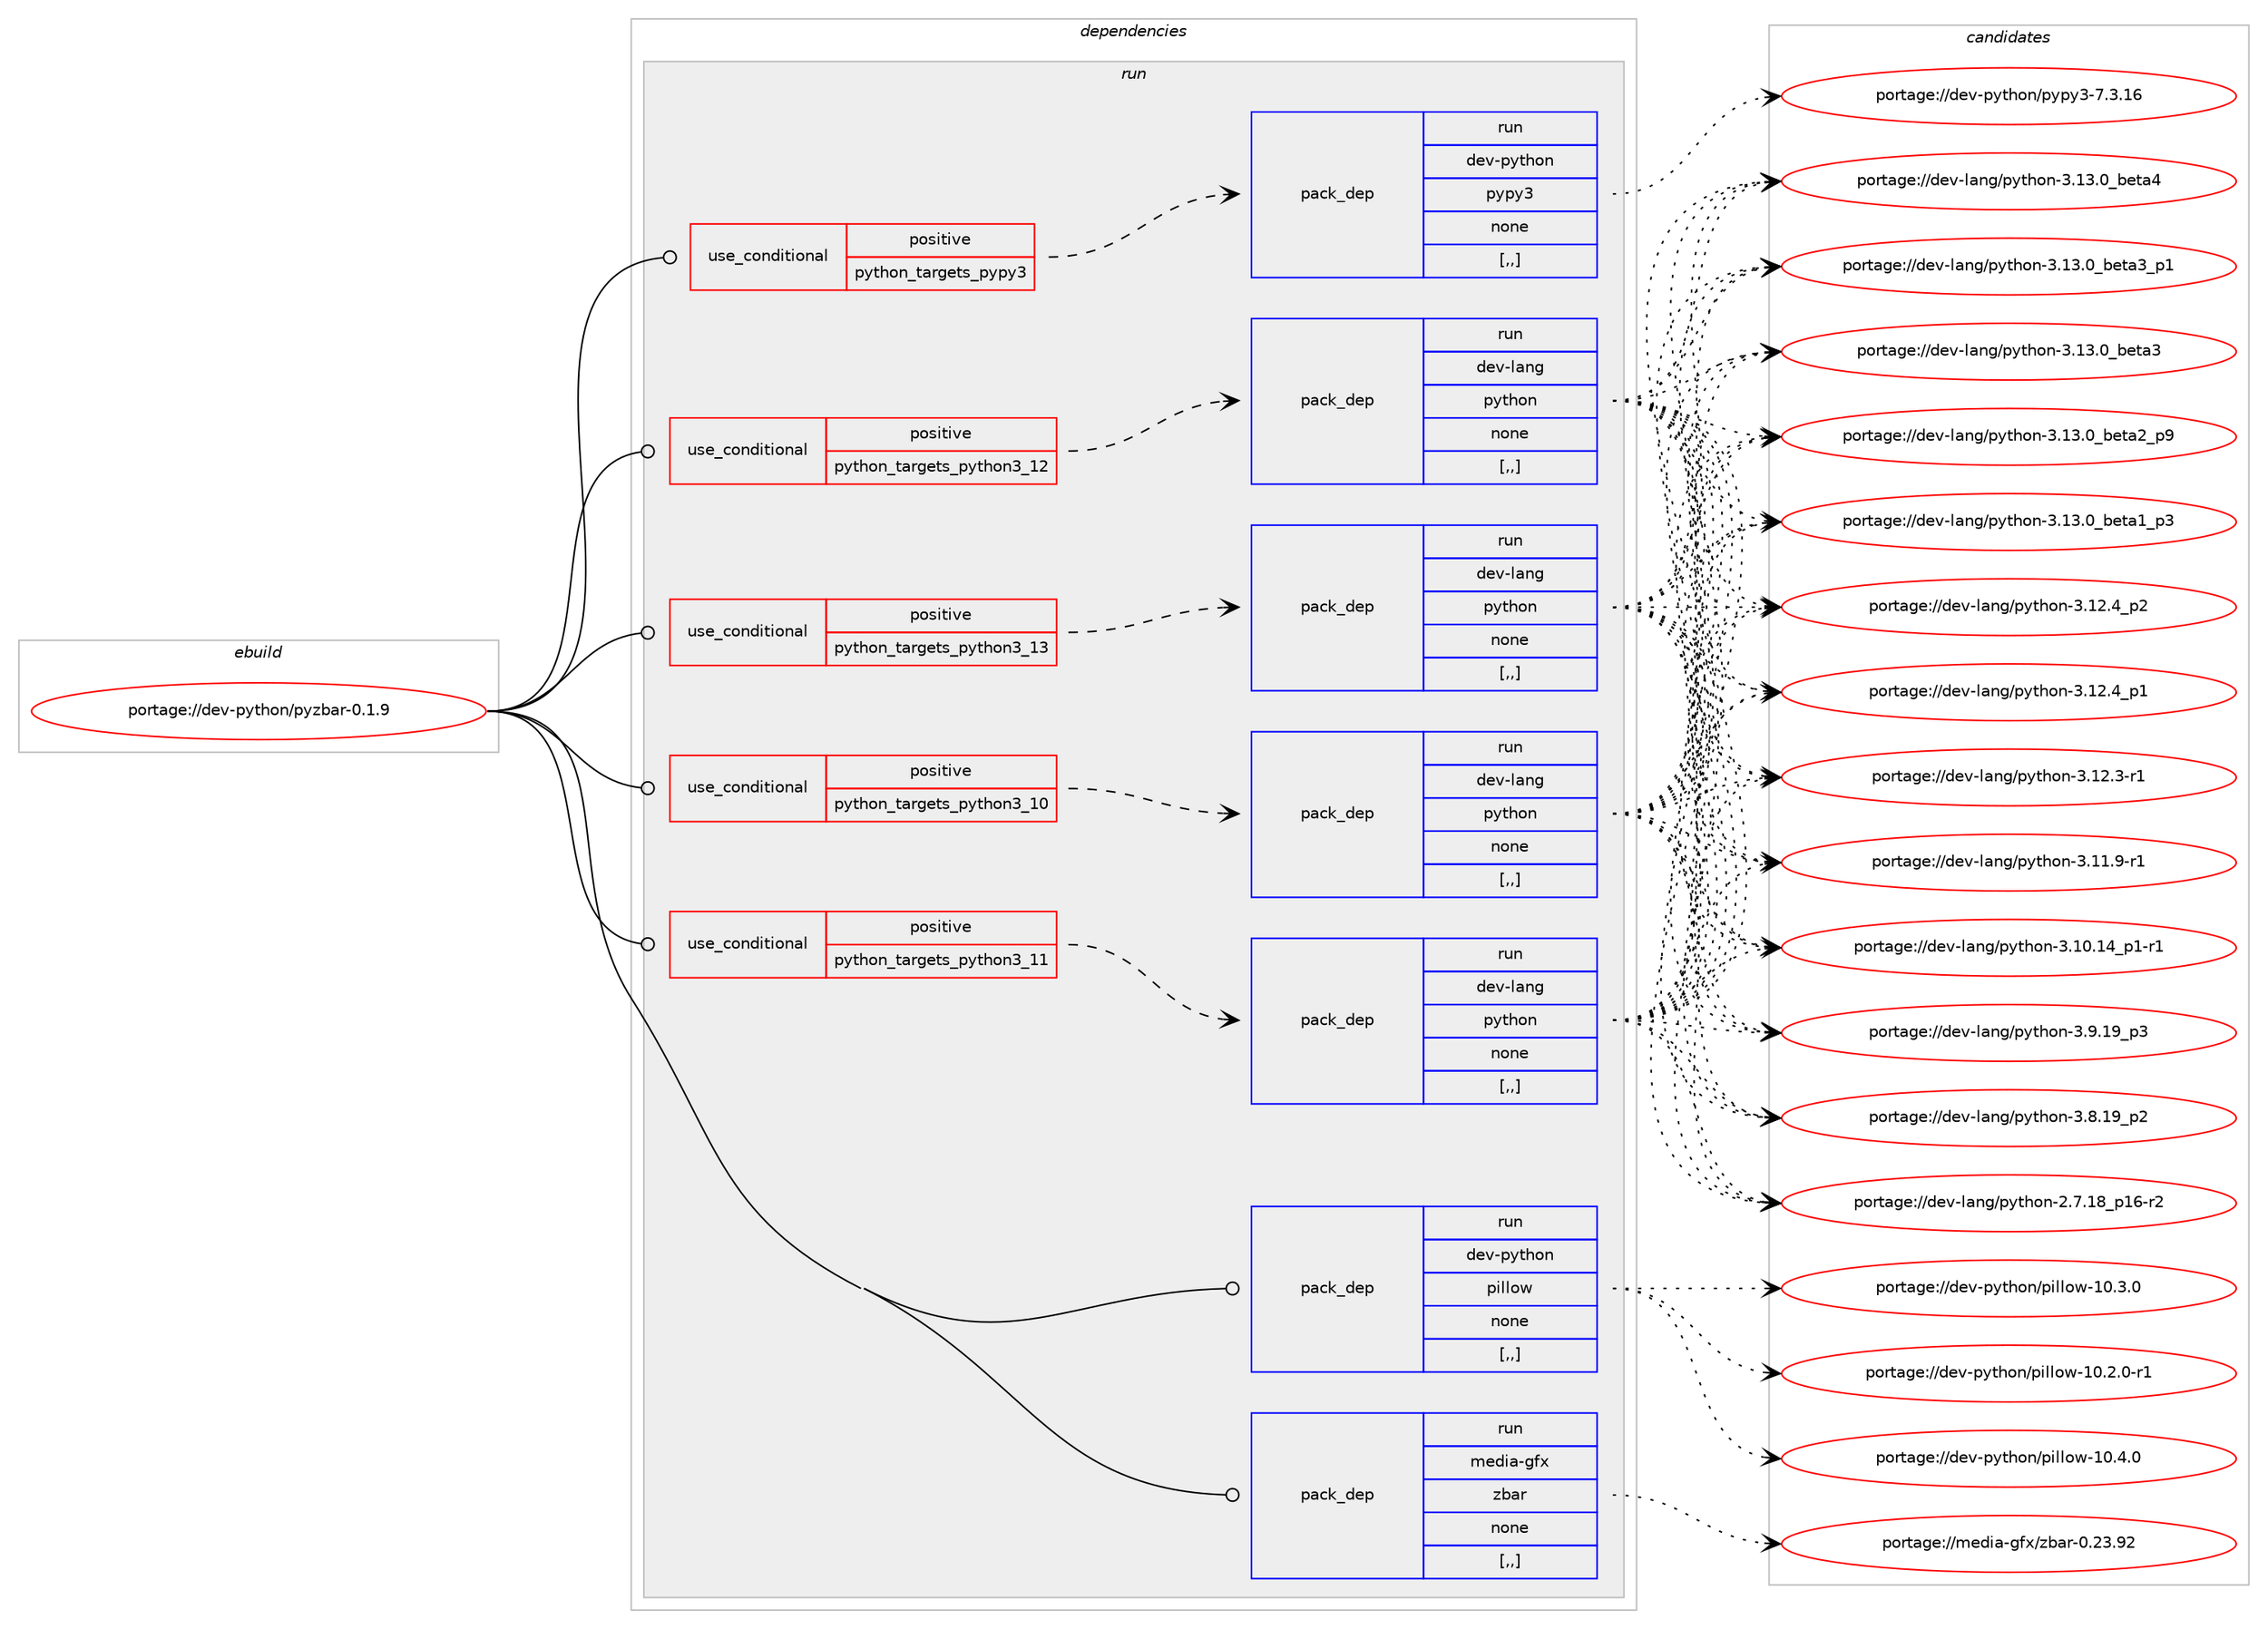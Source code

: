 digraph prolog {

# *************
# Graph options
# *************

newrank=true;
concentrate=true;
compound=true;
graph [rankdir=LR,fontname=Helvetica,fontsize=10,ranksep=1.5];#, ranksep=2.5, nodesep=0.2];
edge  [arrowhead=vee];
node  [fontname=Helvetica,fontsize=10];

# **********
# The ebuild
# **********

subgraph cluster_leftcol {
color=gray;
label=<<i>ebuild</i>>;
id [label="portage://dev-python/pyzbar-0.1.9", color=red, width=4, href="../dev-python/pyzbar-0.1.9.svg"];
}

# ****************
# The dependencies
# ****************

subgraph cluster_midcol {
color=gray;
label=<<i>dependencies</i>>;
subgraph cluster_compile {
fillcolor="#eeeeee";
style=filled;
label=<<i>compile</i>>;
}
subgraph cluster_compileandrun {
fillcolor="#eeeeee";
style=filled;
label=<<i>compile and run</i>>;
}
subgraph cluster_run {
fillcolor="#eeeeee";
style=filled;
label=<<i>run</i>>;
subgraph cond38740 {
dependency161305 [label=<<TABLE BORDER="0" CELLBORDER="1" CELLSPACING="0" CELLPADDING="4"><TR><TD ROWSPAN="3" CELLPADDING="10">use_conditional</TD></TR><TR><TD>positive</TD></TR><TR><TD>python_targets_pypy3</TD></TR></TABLE>>, shape=none, color=red];
subgraph pack121293 {
dependency161306 [label=<<TABLE BORDER="0" CELLBORDER="1" CELLSPACING="0" CELLPADDING="4" WIDTH="220"><TR><TD ROWSPAN="6" CELLPADDING="30">pack_dep</TD></TR><TR><TD WIDTH="110">run</TD></TR><TR><TD>dev-python</TD></TR><TR><TD>pypy3</TD></TR><TR><TD>none</TD></TR><TR><TD>[,,]</TD></TR></TABLE>>, shape=none, color=blue];
}
dependency161305:e -> dependency161306:w [weight=20,style="dashed",arrowhead="vee"];
}
id:e -> dependency161305:w [weight=20,style="solid",arrowhead="odot"];
subgraph cond38741 {
dependency161307 [label=<<TABLE BORDER="0" CELLBORDER="1" CELLSPACING="0" CELLPADDING="4"><TR><TD ROWSPAN="3" CELLPADDING="10">use_conditional</TD></TR><TR><TD>positive</TD></TR><TR><TD>python_targets_python3_10</TD></TR></TABLE>>, shape=none, color=red];
subgraph pack121294 {
dependency161308 [label=<<TABLE BORDER="0" CELLBORDER="1" CELLSPACING="0" CELLPADDING="4" WIDTH="220"><TR><TD ROWSPAN="6" CELLPADDING="30">pack_dep</TD></TR><TR><TD WIDTH="110">run</TD></TR><TR><TD>dev-lang</TD></TR><TR><TD>python</TD></TR><TR><TD>none</TD></TR><TR><TD>[,,]</TD></TR></TABLE>>, shape=none, color=blue];
}
dependency161307:e -> dependency161308:w [weight=20,style="dashed",arrowhead="vee"];
}
id:e -> dependency161307:w [weight=20,style="solid",arrowhead="odot"];
subgraph cond38742 {
dependency161309 [label=<<TABLE BORDER="0" CELLBORDER="1" CELLSPACING="0" CELLPADDING="4"><TR><TD ROWSPAN="3" CELLPADDING="10">use_conditional</TD></TR><TR><TD>positive</TD></TR><TR><TD>python_targets_python3_11</TD></TR></TABLE>>, shape=none, color=red];
subgraph pack121295 {
dependency161310 [label=<<TABLE BORDER="0" CELLBORDER="1" CELLSPACING="0" CELLPADDING="4" WIDTH="220"><TR><TD ROWSPAN="6" CELLPADDING="30">pack_dep</TD></TR><TR><TD WIDTH="110">run</TD></TR><TR><TD>dev-lang</TD></TR><TR><TD>python</TD></TR><TR><TD>none</TD></TR><TR><TD>[,,]</TD></TR></TABLE>>, shape=none, color=blue];
}
dependency161309:e -> dependency161310:w [weight=20,style="dashed",arrowhead="vee"];
}
id:e -> dependency161309:w [weight=20,style="solid",arrowhead="odot"];
subgraph cond38743 {
dependency161311 [label=<<TABLE BORDER="0" CELLBORDER="1" CELLSPACING="0" CELLPADDING="4"><TR><TD ROWSPAN="3" CELLPADDING="10">use_conditional</TD></TR><TR><TD>positive</TD></TR><TR><TD>python_targets_python3_12</TD></TR></TABLE>>, shape=none, color=red];
subgraph pack121296 {
dependency161312 [label=<<TABLE BORDER="0" CELLBORDER="1" CELLSPACING="0" CELLPADDING="4" WIDTH="220"><TR><TD ROWSPAN="6" CELLPADDING="30">pack_dep</TD></TR><TR><TD WIDTH="110">run</TD></TR><TR><TD>dev-lang</TD></TR><TR><TD>python</TD></TR><TR><TD>none</TD></TR><TR><TD>[,,]</TD></TR></TABLE>>, shape=none, color=blue];
}
dependency161311:e -> dependency161312:w [weight=20,style="dashed",arrowhead="vee"];
}
id:e -> dependency161311:w [weight=20,style="solid",arrowhead="odot"];
subgraph cond38744 {
dependency161313 [label=<<TABLE BORDER="0" CELLBORDER="1" CELLSPACING="0" CELLPADDING="4"><TR><TD ROWSPAN="3" CELLPADDING="10">use_conditional</TD></TR><TR><TD>positive</TD></TR><TR><TD>python_targets_python3_13</TD></TR></TABLE>>, shape=none, color=red];
subgraph pack121297 {
dependency161314 [label=<<TABLE BORDER="0" CELLBORDER="1" CELLSPACING="0" CELLPADDING="4" WIDTH="220"><TR><TD ROWSPAN="6" CELLPADDING="30">pack_dep</TD></TR><TR><TD WIDTH="110">run</TD></TR><TR><TD>dev-lang</TD></TR><TR><TD>python</TD></TR><TR><TD>none</TD></TR><TR><TD>[,,]</TD></TR></TABLE>>, shape=none, color=blue];
}
dependency161313:e -> dependency161314:w [weight=20,style="dashed",arrowhead="vee"];
}
id:e -> dependency161313:w [weight=20,style="solid",arrowhead="odot"];
subgraph pack121298 {
dependency161315 [label=<<TABLE BORDER="0" CELLBORDER="1" CELLSPACING="0" CELLPADDING="4" WIDTH="220"><TR><TD ROWSPAN="6" CELLPADDING="30">pack_dep</TD></TR><TR><TD WIDTH="110">run</TD></TR><TR><TD>dev-python</TD></TR><TR><TD>pillow</TD></TR><TR><TD>none</TD></TR><TR><TD>[,,]</TD></TR></TABLE>>, shape=none, color=blue];
}
id:e -> dependency161315:w [weight=20,style="solid",arrowhead="odot"];
subgraph pack121299 {
dependency161316 [label=<<TABLE BORDER="0" CELLBORDER="1" CELLSPACING="0" CELLPADDING="4" WIDTH="220"><TR><TD ROWSPAN="6" CELLPADDING="30">pack_dep</TD></TR><TR><TD WIDTH="110">run</TD></TR><TR><TD>media-gfx</TD></TR><TR><TD>zbar</TD></TR><TR><TD>none</TD></TR><TR><TD>[,,]</TD></TR></TABLE>>, shape=none, color=blue];
}
id:e -> dependency161316:w [weight=20,style="solid",arrowhead="odot"];
}
}

# **************
# The candidates
# **************

subgraph cluster_choices {
rank=same;
color=gray;
label=<<i>candidates</i>>;

subgraph choice121293 {
color=black;
nodesep=1;
choice10010111845112121116104111110471121211121215145554651464954 [label="portage://dev-python/pypy3-7.3.16", color=red, width=4,href="../dev-python/pypy3-7.3.16.svg"];
dependency161306:e -> choice10010111845112121116104111110471121211121215145554651464954:w [style=dotted,weight="100"];
}
subgraph choice121294 {
color=black;
nodesep=1;
choice1001011184510897110103471121211161041111104551464951464895981011169752 [label="portage://dev-lang/python-3.13.0_beta4", color=red, width=4,href="../dev-lang/python-3.13.0_beta4.svg"];
choice10010111845108971101034711212111610411111045514649514648959810111697519511249 [label="portage://dev-lang/python-3.13.0_beta3_p1", color=red, width=4,href="../dev-lang/python-3.13.0_beta3_p1.svg"];
choice1001011184510897110103471121211161041111104551464951464895981011169751 [label="portage://dev-lang/python-3.13.0_beta3", color=red, width=4,href="../dev-lang/python-3.13.0_beta3.svg"];
choice10010111845108971101034711212111610411111045514649514648959810111697509511257 [label="portage://dev-lang/python-3.13.0_beta2_p9", color=red, width=4,href="../dev-lang/python-3.13.0_beta2_p9.svg"];
choice10010111845108971101034711212111610411111045514649514648959810111697499511251 [label="portage://dev-lang/python-3.13.0_beta1_p3", color=red, width=4,href="../dev-lang/python-3.13.0_beta1_p3.svg"];
choice100101118451089711010347112121116104111110455146495046529511250 [label="portage://dev-lang/python-3.12.4_p2", color=red, width=4,href="../dev-lang/python-3.12.4_p2.svg"];
choice100101118451089711010347112121116104111110455146495046529511249 [label="portage://dev-lang/python-3.12.4_p1", color=red, width=4,href="../dev-lang/python-3.12.4_p1.svg"];
choice100101118451089711010347112121116104111110455146495046514511449 [label="portage://dev-lang/python-3.12.3-r1", color=red, width=4,href="../dev-lang/python-3.12.3-r1.svg"];
choice100101118451089711010347112121116104111110455146494946574511449 [label="portage://dev-lang/python-3.11.9-r1", color=red, width=4,href="../dev-lang/python-3.11.9-r1.svg"];
choice100101118451089711010347112121116104111110455146494846495295112494511449 [label="portage://dev-lang/python-3.10.14_p1-r1", color=red, width=4,href="../dev-lang/python-3.10.14_p1-r1.svg"];
choice100101118451089711010347112121116104111110455146574649579511251 [label="portage://dev-lang/python-3.9.19_p3", color=red, width=4,href="../dev-lang/python-3.9.19_p3.svg"];
choice100101118451089711010347112121116104111110455146564649579511250 [label="portage://dev-lang/python-3.8.19_p2", color=red, width=4,href="../dev-lang/python-3.8.19_p2.svg"];
choice100101118451089711010347112121116104111110455046554649569511249544511450 [label="portage://dev-lang/python-2.7.18_p16-r2", color=red, width=4,href="../dev-lang/python-2.7.18_p16-r2.svg"];
dependency161308:e -> choice1001011184510897110103471121211161041111104551464951464895981011169752:w [style=dotted,weight="100"];
dependency161308:e -> choice10010111845108971101034711212111610411111045514649514648959810111697519511249:w [style=dotted,weight="100"];
dependency161308:e -> choice1001011184510897110103471121211161041111104551464951464895981011169751:w [style=dotted,weight="100"];
dependency161308:e -> choice10010111845108971101034711212111610411111045514649514648959810111697509511257:w [style=dotted,weight="100"];
dependency161308:e -> choice10010111845108971101034711212111610411111045514649514648959810111697499511251:w [style=dotted,weight="100"];
dependency161308:e -> choice100101118451089711010347112121116104111110455146495046529511250:w [style=dotted,weight="100"];
dependency161308:e -> choice100101118451089711010347112121116104111110455146495046529511249:w [style=dotted,weight="100"];
dependency161308:e -> choice100101118451089711010347112121116104111110455146495046514511449:w [style=dotted,weight="100"];
dependency161308:e -> choice100101118451089711010347112121116104111110455146494946574511449:w [style=dotted,weight="100"];
dependency161308:e -> choice100101118451089711010347112121116104111110455146494846495295112494511449:w [style=dotted,weight="100"];
dependency161308:e -> choice100101118451089711010347112121116104111110455146574649579511251:w [style=dotted,weight="100"];
dependency161308:e -> choice100101118451089711010347112121116104111110455146564649579511250:w [style=dotted,weight="100"];
dependency161308:e -> choice100101118451089711010347112121116104111110455046554649569511249544511450:w [style=dotted,weight="100"];
}
subgraph choice121295 {
color=black;
nodesep=1;
choice1001011184510897110103471121211161041111104551464951464895981011169752 [label="portage://dev-lang/python-3.13.0_beta4", color=red, width=4,href="../dev-lang/python-3.13.0_beta4.svg"];
choice10010111845108971101034711212111610411111045514649514648959810111697519511249 [label="portage://dev-lang/python-3.13.0_beta3_p1", color=red, width=4,href="../dev-lang/python-3.13.0_beta3_p1.svg"];
choice1001011184510897110103471121211161041111104551464951464895981011169751 [label="portage://dev-lang/python-3.13.0_beta3", color=red, width=4,href="../dev-lang/python-3.13.0_beta3.svg"];
choice10010111845108971101034711212111610411111045514649514648959810111697509511257 [label="portage://dev-lang/python-3.13.0_beta2_p9", color=red, width=4,href="../dev-lang/python-3.13.0_beta2_p9.svg"];
choice10010111845108971101034711212111610411111045514649514648959810111697499511251 [label="portage://dev-lang/python-3.13.0_beta1_p3", color=red, width=4,href="../dev-lang/python-3.13.0_beta1_p3.svg"];
choice100101118451089711010347112121116104111110455146495046529511250 [label="portage://dev-lang/python-3.12.4_p2", color=red, width=4,href="../dev-lang/python-3.12.4_p2.svg"];
choice100101118451089711010347112121116104111110455146495046529511249 [label="portage://dev-lang/python-3.12.4_p1", color=red, width=4,href="../dev-lang/python-3.12.4_p1.svg"];
choice100101118451089711010347112121116104111110455146495046514511449 [label="portage://dev-lang/python-3.12.3-r1", color=red, width=4,href="../dev-lang/python-3.12.3-r1.svg"];
choice100101118451089711010347112121116104111110455146494946574511449 [label="portage://dev-lang/python-3.11.9-r1", color=red, width=4,href="../dev-lang/python-3.11.9-r1.svg"];
choice100101118451089711010347112121116104111110455146494846495295112494511449 [label="portage://dev-lang/python-3.10.14_p1-r1", color=red, width=4,href="../dev-lang/python-3.10.14_p1-r1.svg"];
choice100101118451089711010347112121116104111110455146574649579511251 [label="portage://dev-lang/python-3.9.19_p3", color=red, width=4,href="../dev-lang/python-3.9.19_p3.svg"];
choice100101118451089711010347112121116104111110455146564649579511250 [label="portage://dev-lang/python-3.8.19_p2", color=red, width=4,href="../dev-lang/python-3.8.19_p2.svg"];
choice100101118451089711010347112121116104111110455046554649569511249544511450 [label="portage://dev-lang/python-2.7.18_p16-r2", color=red, width=4,href="../dev-lang/python-2.7.18_p16-r2.svg"];
dependency161310:e -> choice1001011184510897110103471121211161041111104551464951464895981011169752:w [style=dotted,weight="100"];
dependency161310:e -> choice10010111845108971101034711212111610411111045514649514648959810111697519511249:w [style=dotted,weight="100"];
dependency161310:e -> choice1001011184510897110103471121211161041111104551464951464895981011169751:w [style=dotted,weight="100"];
dependency161310:e -> choice10010111845108971101034711212111610411111045514649514648959810111697509511257:w [style=dotted,weight="100"];
dependency161310:e -> choice10010111845108971101034711212111610411111045514649514648959810111697499511251:w [style=dotted,weight="100"];
dependency161310:e -> choice100101118451089711010347112121116104111110455146495046529511250:w [style=dotted,weight="100"];
dependency161310:e -> choice100101118451089711010347112121116104111110455146495046529511249:w [style=dotted,weight="100"];
dependency161310:e -> choice100101118451089711010347112121116104111110455146495046514511449:w [style=dotted,weight="100"];
dependency161310:e -> choice100101118451089711010347112121116104111110455146494946574511449:w [style=dotted,weight="100"];
dependency161310:e -> choice100101118451089711010347112121116104111110455146494846495295112494511449:w [style=dotted,weight="100"];
dependency161310:e -> choice100101118451089711010347112121116104111110455146574649579511251:w [style=dotted,weight="100"];
dependency161310:e -> choice100101118451089711010347112121116104111110455146564649579511250:w [style=dotted,weight="100"];
dependency161310:e -> choice100101118451089711010347112121116104111110455046554649569511249544511450:w [style=dotted,weight="100"];
}
subgraph choice121296 {
color=black;
nodesep=1;
choice1001011184510897110103471121211161041111104551464951464895981011169752 [label="portage://dev-lang/python-3.13.0_beta4", color=red, width=4,href="../dev-lang/python-3.13.0_beta4.svg"];
choice10010111845108971101034711212111610411111045514649514648959810111697519511249 [label="portage://dev-lang/python-3.13.0_beta3_p1", color=red, width=4,href="../dev-lang/python-3.13.0_beta3_p1.svg"];
choice1001011184510897110103471121211161041111104551464951464895981011169751 [label="portage://dev-lang/python-3.13.0_beta3", color=red, width=4,href="../dev-lang/python-3.13.0_beta3.svg"];
choice10010111845108971101034711212111610411111045514649514648959810111697509511257 [label="portage://dev-lang/python-3.13.0_beta2_p9", color=red, width=4,href="../dev-lang/python-3.13.0_beta2_p9.svg"];
choice10010111845108971101034711212111610411111045514649514648959810111697499511251 [label="portage://dev-lang/python-3.13.0_beta1_p3", color=red, width=4,href="../dev-lang/python-3.13.0_beta1_p3.svg"];
choice100101118451089711010347112121116104111110455146495046529511250 [label="portage://dev-lang/python-3.12.4_p2", color=red, width=4,href="../dev-lang/python-3.12.4_p2.svg"];
choice100101118451089711010347112121116104111110455146495046529511249 [label="portage://dev-lang/python-3.12.4_p1", color=red, width=4,href="../dev-lang/python-3.12.4_p1.svg"];
choice100101118451089711010347112121116104111110455146495046514511449 [label="portage://dev-lang/python-3.12.3-r1", color=red, width=4,href="../dev-lang/python-3.12.3-r1.svg"];
choice100101118451089711010347112121116104111110455146494946574511449 [label="portage://dev-lang/python-3.11.9-r1", color=red, width=4,href="../dev-lang/python-3.11.9-r1.svg"];
choice100101118451089711010347112121116104111110455146494846495295112494511449 [label="portage://dev-lang/python-3.10.14_p1-r1", color=red, width=4,href="../dev-lang/python-3.10.14_p1-r1.svg"];
choice100101118451089711010347112121116104111110455146574649579511251 [label="portage://dev-lang/python-3.9.19_p3", color=red, width=4,href="../dev-lang/python-3.9.19_p3.svg"];
choice100101118451089711010347112121116104111110455146564649579511250 [label="portage://dev-lang/python-3.8.19_p2", color=red, width=4,href="../dev-lang/python-3.8.19_p2.svg"];
choice100101118451089711010347112121116104111110455046554649569511249544511450 [label="portage://dev-lang/python-2.7.18_p16-r2", color=red, width=4,href="../dev-lang/python-2.7.18_p16-r2.svg"];
dependency161312:e -> choice1001011184510897110103471121211161041111104551464951464895981011169752:w [style=dotted,weight="100"];
dependency161312:e -> choice10010111845108971101034711212111610411111045514649514648959810111697519511249:w [style=dotted,weight="100"];
dependency161312:e -> choice1001011184510897110103471121211161041111104551464951464895981011169751:w [style=dotted,weight="100"];
dependency161312:e -> choice10010111845108971101034711212111610411111045514649514648959810111697509511257:w [style=dotted,weight="100"];
dependency161312:e -> choice10010111845108971101034711212111610411111045514649514648959810111697499511251:w [style=dotted,weight="100"];
dependency161312:e -> choice100101118451089711010347112121116104111110455146495046529511250:w [style=dotted,weight="100"];
dependency161312:e -> choice100101118451089711010347112121116104111110455146495046529511249:w [style=dotted,weight="100"];
dependency161312:e -> choice100101118451089711010347112121116104111110455146495046514511449:w [style=dotted,weight="100"];
dependency161312:e -> choice100101118451089711010347112121116104111110455146494946574511449:w [style=dotted,weight="100"];
dependency161312:e -> choice100101118451089711010347112121116104111110455146494846495295112494511449:w [style=dotted,weight="100"];
dependency161312:e -> choice100101118451089711010347112121116104111110455146574649579511251:w [style=dotted,weight="100"];
dependency161312:e -> choice100101118451089711010347112121116104111110455146564649579511250:w [style=dotted,weight="100"];
dependency161312:e -> choice100101118451089711010347112121116104111110455046554649569511249544511450:w [style=dotted,weight="100"];
}
subgraph choice121297 {
color=black;
nodesep=1;
choice1001011184510897110103471121211161041111104551464951464895981011169752 [label="portage://dev-lang/python-3.13.0_beta4", color=red, width=4,href="../dev-lang/python-3.13.0_beta4.svg"];
choice10010111845108971101034711212111610411111045514649514648959810111697519511249 [label="portage://dev-lang/python-3.13.0_beta3_p1", color=red, width=4,href="../dev-lang/python-3.13.0_beta3_p1.svg"];
choice1001011184510897110103471121211161041111104551464951464895981011169751 [label="portage://dev-lang/python-3.13.0_beta3", color=red, width=4,href="../dev-lang/python-3.13.0_beta3.svg"];
choice10010111845108971101034711212111610411111045514649514648959810111697509511257 [label="portage://dev-lang/python-3.13.0_beta2_p9", color=red, width=4,href="../dev-lang/python-3.13.0_beta2_p9.svg"];
choice10010111845108971101034711212111610411111045514649514648959810111697499511251 [label="portage://dev-lang/python-3.13.0_beta1_p3", color=red, width=4,href="../dev-lang/python-3.13.0_beta1_p3.svg"];
choice100101118451089711010347112121116104111110455146495046529511250 [label="portage://dev-lang/python-3.12.4_p2", color=red, width=4,href="../dev-lang/python-3.12.4_p2.svg"];
choice100101118451089711010347112121116104111110455146495046529511249 [label="portage://dev-lang/python-3.12.4_p1", color=red, width=4,href="../dev-lang/python-3.12.4_p1.svg"];
choice100101118451089711010347112121116104111110455146495046514511449 [label="portage://dev-lang/python-3.12.3-r1", color=red, width=4,href="../dev-lang/python-3.12.3-r1.svg"];
choice100101118451089711010347112121116104111110455146494946574511449 [label="portage://dev-lang/python-3.11.9-r1", color=red, width=4,href="../dev-lang/python-3.11.9-r1.svg"];
choice100101118451089711010347112121116104111110455146494846495295112494511449 [label="portage://dev-lang/python-3.10.14_p1-r1", color=red, width=4,href="../dev-lang/python-3.10.14_p1-r1.svg"];
choice100101118451089711010347112121116104111110455146574649579511251 [label="portage://dev-lang/python-3.9.19_p3", color=red, width=4,href="../dev-lang/python-3.9.19_p3.svg"];
choice100101118451089711010347112121116104111110455146564649579511250 [label="portage://dev-lang/python-3.8.19_p2", color=red, width=4,href="../dev-lang/python-3.8.19_p2.svg"];
choice100101118451089711010347112121116104111110455046554649569511249544511450 [label="portage://dev-lang/python-2.7.18_p16-r2", color=red, width=4,href="../dev-lang/python-2.7.18_p16-r2.svg"];
dependency161314:e -> choice1001011184510897110103471121211161041111104551464951464895981011169752:w [style=dotted,weight="100"];
dependency161314:e -> choice10010111845108971101034711212111610411111045514649514648959810111697519511249:w [style=dotted,weight="100"];
dependency161314:e -> choice1001011184510897110103471121211161041111104551464951464895981011169751:w [style=dotted,weight="100"];
dependency161314:e -> choice10010111845108971101034711212111610411111045514649514648959810111697509511257:w [style=dotted,weight="100"];
dependency161314:e -> choice10010111845108971101034711212111610411111045514649514648959810111697499511251:w [style=dotted,weight="100"];
dependency161314:e -> choice100101118451089711010347112121116104111110455146495046529511250:w [style=dotted,weight="100"];
dependency161314:e -> choice100101118451089711010347112121116104111110455146495046529511249:w [style=dotted,weight="100"];
dependency161314:e -> choice100101118451089711010347112121116104111110455146495046514511449:w [style=dotted,weight="100"];
dependency161314:e -> choice100101118451089711010347112121116104111110455146494946574511449:w [style=dotted,weight="100"];
dependency161314:e -> choice100101118451089711010347112121116104111110455146494846495295112494511449:w [style=dotted,weight="100"];
dependency161314:e -> choice100101118451089711010347112121116104111110455146574649579511251:w [style=dotted,weight="100"];
dependency161314:e -> choice100101118451089711010347112121116104111110455146564649579511250:w [style=dotted,weight="100"];
dependency161314:e -> choice100101118451089711010347112121116104111110455046554649569511249544511450:w [style=dotted,weight="100"];
}
subgraph choice121298 {
color=black;
nodesep=1;
choice100101118451121211161041111104711210510810811111945494846524648 [label="portage://dev-python/pillow-10.4.0", color=red, width=4,href="../dev-python/pillow-10.4.0.svg"];
choice100101118451121211161041111104711210510810811111945494846514648 [label="portage://dev-python/pillow-10.3.0", color=red, width=4,href="../dev-python/pillow-10.3.0.svg"];
choice1001011184511212111610411111047112105108108111119454948465046484511449 [label="portage://dev-python/pillow-10.2.0-r1", color=red, width=4,href="../dev-python/pillow-10.2.0-r1.svg"];
dependency161315:e -> choice100101118451121211161041111104711210510810811111945494846524648:w [style=dotted,weight="100"];
dependency161315:e -> choice100101118451121211161041111104711210510810811111945494846514648:w [style=dotted,weight="100"];
dependency161315:e -> choice1001011184511212111610411111047112105108108111119454948465046484511449:w [style=dotted,weight="100"];
}
subgraph choice121299 {
color=black;
nodesep=1;
choice10910110010597451031021204712298971144548465051465750 [label="portage://media-gfx/zbar-0.23.92", color=red, width=4,href="../media-gfx/zbar-0.23.92.svg"];
dependency161316:e -> choice10910110010597451031021204712298971144548465051465750:w [style=dotted,weight="100"];
}
}

}
